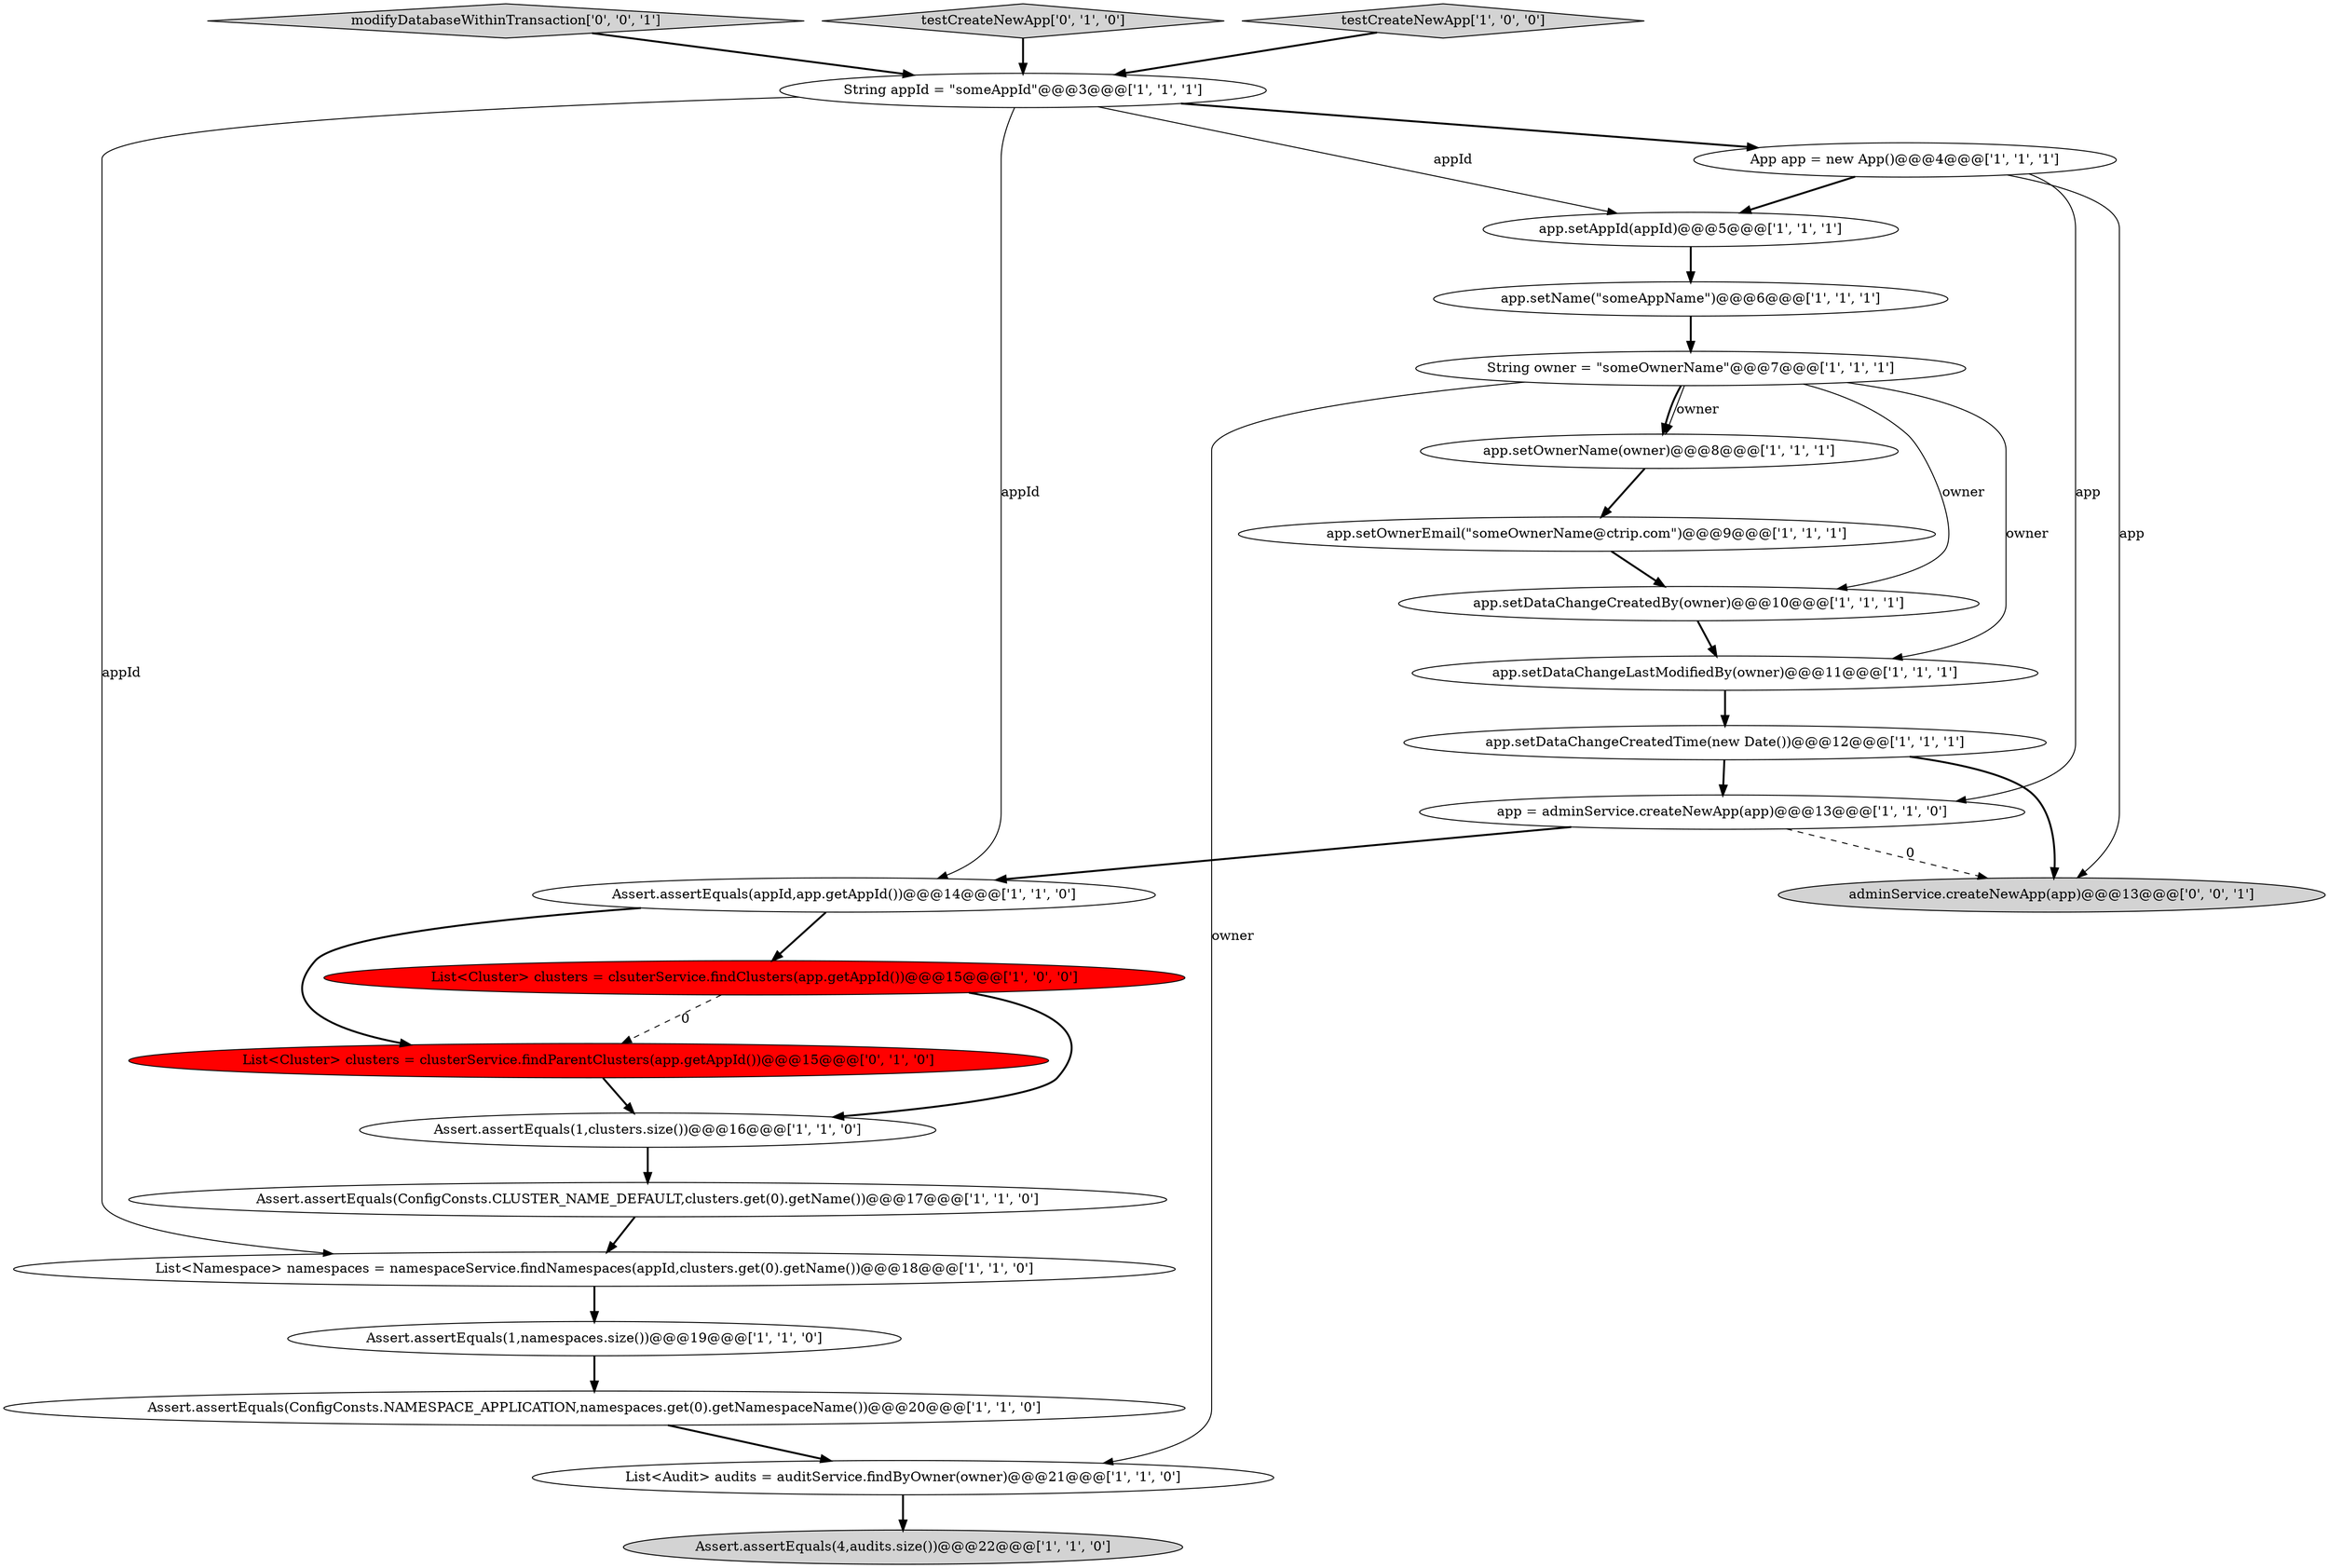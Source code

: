 digraph {
4 [style = filled, label = "Assert.assertEquals(appId,app.getAppId())@@@14@@@['1', '1', '0']", fillcolor = white, shape = ellipse image = "AAA0AAABBB1BBB"];
14 [style = filled, label = "app.setAppId(appId)@@@5@@@['1', '1', '1']", fillcolor = white, shape = ellipse image = "AAA0AAABBB1BBB"];
24 [style = filled, label = "modifyDatabaseWithinTransaction['0', '0', '1']", fillcolor = lightgray, shape = diamond image = "AAA0AAABBB3BBB"];
8 [style = filled, label = "String appId = \"someAppId\"@@@3@@@['1', '1', '1']", fillcolor = white, shape = ellipse image = "AAA0AAABBB1BBB"];
3 [style = filled, label = "Assert.assertEquals(ConfigConsts.NAMESPACE_APPLICATION,namespaces.get(0).getNamespaceName())@@@20@@@['1', '1', '0']", fillcolor = white, shape = ellipse image = "AAA0AAABBB1BBB"];
19 [style = filled, label = "List<Cluster> clusters = clsuterService.findClusters(app.getAppId())@@@15@@@['1', '0', '0']", fillcolor = red, shape = ellipse image = "AAA1AAABBB1BBB"];
11 [style = filled, label = "String owner = \"someOwnerName\"@@@7@@@['1', '1', '1']", fillcolor = white, shape = ellipse image = "AAA0AAABBB1BBB"];
18 [style = filled, label = "app.setDataChangeCreatedBy(owner)@@@10@@@['1', '1', '1']", fillcolor = white, shape = ellipse image = "AAA0AAABBB1BBB"];
2 [style = filled, label = "app.setDataChangeLastModifiedBy(owner)@@@11@@@['1', '1', '1']", fillcolor = white, shape = ellipse image = "AAA0AAABBB1BBB"];
12 [style = filled, label = "Assert.assertEquals(ConfigConsts.CLUSTER_NAME_DEFAULT,clusters.get(0).getName())@@@17@@@['1', '1', '0']", fillcolor = white, shape = ellipse image = "AAA0AAABBB1BBB"];
22 [style = filled, label = "List<Cluster> clusters = clusterService.findParentClusters(app.getAppId())@@@15@@@['0', '1', '0']", fillcolor = red, shape = ellipse image = "AAA1AAABBB2BBB"];
6 [style = filled, label = "app.setDataChangeCreatedTime(new Date())@@@12@@@['1', '1', '1']", fillcolor = white, shape = ellipse image = "AAA0AAABBB1BBB"];
1 [style = filled, label = "Assert.assertEquals(1,clusters.size())@@@16@@@['1', '1', '0']", fillcolor = white, shape = ellipse image = "AAA0AAABBB1BBB"];
5 [style = filled, label = "List<Namespace> namespaces = namespaceService.findNamespaces(appId,clusters.get(0).getName())@@@18@@@['1', '1', '0']", fillcolor = white, shape = ellipse image = "AAA0AAABBB1BBB"];
13 [style = filled, label = "app.setOwnerEmail(\"someOwnerName@ctrip.com\")@@@9@@@['1', '1', '1']", fillcolor = white, shape = ellipse image = "AAA0AAABBB1BBB"];
7 [style = filled, label = "Assert.assertEquals(1,namespaces.size())@@@19@@@['1', '1', '0']", fillcolor = white, shape = ellipse image = "AAA0AAABBB1BBB"];
10 [style = filled, label = "App app = new App()@@@4@@@['1', '1', '1']", fillcolor = white, shape = ellipse image = "AAA0AAABBB1BBB"];
21 [style = filled, label = "testCreateNewApp['0', '1', '0']", fillcolor = lightgray, shape = diamond image = "AAA0AAABBB2BBB"];
17 [style = filled, label = "app.setName(\"someAppName\")@@@6@@@['1', '1', '1']", fillcolor = white, shape = ellipse image = "AAA0AAABBB1BBB"];
9 [style = filled, label = "List<Audit> audits = auditService.findByOwner(owner)@@@21@@@['1', '1', '0']", fillcolor = white, shape = ellipse image = "AAA0AAABBB1BBB"];
23 [style = filled, label = "adminService.createNewApp(app)@@@13@@@['0', '0', '1']", fillcolor = lightgray, shape = ellipse image = "AAA0AAABBB3BBB"];
0 [style = filled, label = "app.setOwnerName(owner)@@@8@@@['1', '1', '1']", fillcolor = white, shape = ellipse image = "AAA0AAABBB1BBB"];
15 [style = filled, label = "Assert.assertEquals(4,audits.size())@@@22@@@['1', '1', '0']", fillcolor = lightgray, shape = ellipse image = "AAA0AAABBB1BBB"];
20 [style = filled, label = "app = adminService.createNewApp(app)@@@13@@@['1', '1', '0']", fillcolor = white, shape = ellipse image = "AAA0AAABBB1BBB"];
16 [style = filled, label = "testCreateNewApp['1', '0', '0']", fillcolor = lightgray, shape = diamond image = "AAA0AAABBB1BBB"];
11->0 [style = solid, label="owner"];
8->10 [style = bold, label=""];
11->9 [style = solid, label="owner"];
12->5 [style = bold, label=""];
0->13 [style = bold, label=""];
11->18 [style = solid, label="owner"];
16->8 [style = bold, label=""];
8->4 [style = solid, label="appId"];
10->14 [style = bold, label=""];
2->6 [style = bold, label=""];
6->23 [style = bold, label=""];
4->19 [style = bold, label=""];
21->8 [style = bold, label=""];
8->14 [style = solid, label="appId"];
14->17 [style = bold, label=""];
18->2 [style = bold, label=""];
7->3 [style = bold, label=""];
20->4 [style = bold, label=""];
10->23 [style = solid, label="app"];
6->20 [style = bold, label=""];
3->9 [style = bold, label=""];
10->20 [style = solid, label="app"];
19->1 [style = bold, label=""];
11->0 [style = bold, label=""];
8->5 [style = solid, label="appId"];
9->15 [style = bold, label=""];
11->2 [style = solid, label="owner"];
20->23 [style = dashed, label="0"];
1->12 [style = bold, label=""];
5->7 [style = bold, label=""];
22->1 [style = bold, label=""];
24->8 [style = bold, label=""];
4->22 [style = bold, label=""];
13->18 [style = bold, label=""];
19->22 [style = dashed, label="0"];
17->11 [style = bold, label=""];
}
